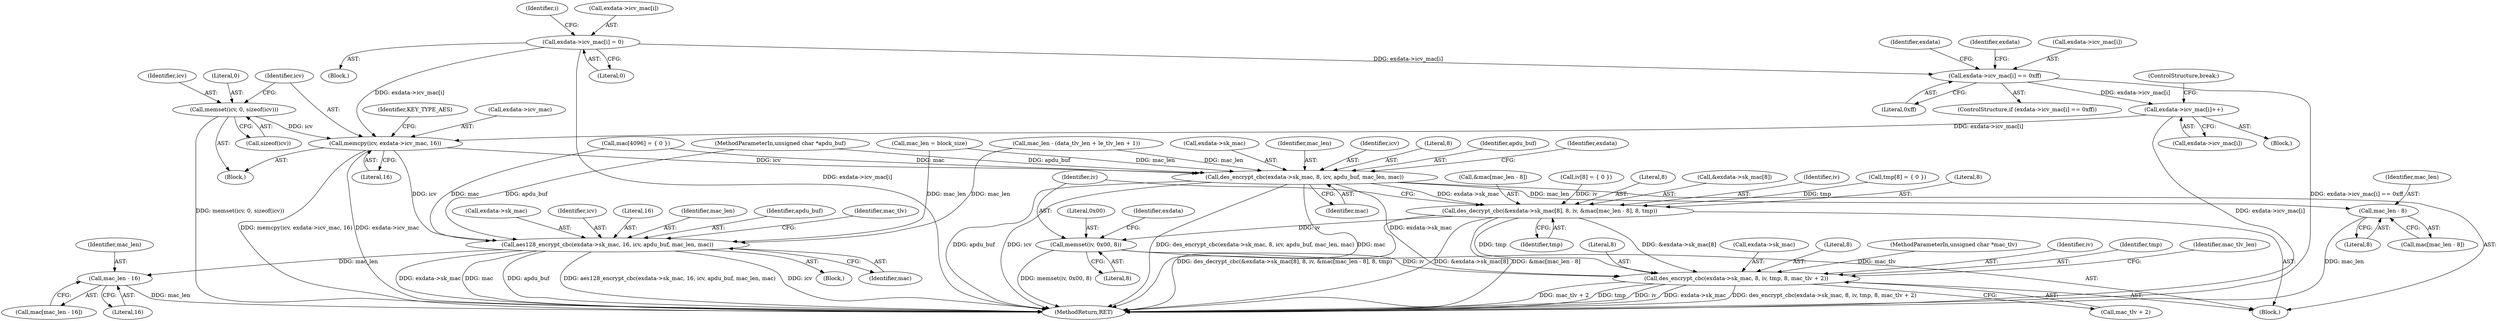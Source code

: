 digraph "0_OpenSC_8fe377e93b4b56060e5bbfb6f3142ceaeca744fa_6@API" {
"1000267" [label="(Call,memcpy(icv, exdata->icv_mac, 16))"];
"1000262" [label="(Call,memset(icv, 0, sizeof(icv)))"];
"1000255" [label="(Call,exdata->icv_mac[i]++)"];
"1000238" [label="(Call,exdata->icv_mac[i] == 0xff)"];
"1000246" [label="(Call,exdata->icv_mac[i] = 0)"];
"1000278" [label="(Call,aes128_encrypt_cbc(exdata->sk_mac, 16, icv, apdu_buf, mac_len, mac))"];
"1000294" [label="(Call,mac_len - 16)"];
"1000306" [label="(Call,des_encrypt_cbc(exdata->sk_mac, 8, icv, apdu_buf, mac_len, mac))"];
"1000315" [label="(Call,des_decrypt_cbc(&exdata->sk_mac[8], 8, iv, &mac[mac_len - 8], 8, tmp))"];
"1000332" [label="(Call,memset(iv, 0x00, 8))"];
"1000336" [label="(Call,des_encrypt_cbc(exdata->sk_mac, 8, iv, tmp, 8, mac_tlv + 2))"];
"1000327" [label="(Call,mac_len - 8)"];
"1000238" [label="(Call,exdata->icv_mac[i] == 0xff)"];
"1000335" [label="(Literal,8)"];
"1000164" [label="(Call,mac_len = block_size)"];
"1000311" [label="(Identifier,icv)"];
"1000296" [label="(Literal,16)"];
"1000239" [label="(Call,exdata->icv_mac[i])"];
"1000275" [label="(Identifier,KEY_TYPE_AES)"];
"1000284" [label="(Identifier,apdu_buf)"];
"1000327" [label="(Call,mac_len - 8)"];
"1000343" [label="(Literal,8)"];
"1000254" [label="(Block,)"];
"1000244" [label="(Literal,0xff)"];
"1000262" [label="(Call,memset(icv, 0, sizeof(icv)))"];
"1000258" [label="(Identifier,exdata)"];
"1000286" [label="(Identifier,mac)"];
"1000315" [label="(Call,des_decrypt_cbc(&exdata->sk_mac[8], 8, iv, &mac[mac_len - 8], 8, tmp))"];
"1000328" [label="(Identifier,mac_len)"];
"1000342" [label="(Identifier,tmp)"];
"1000255" [label="(Call,exdata->icv_mac[i]++)"];
"1000223" [label="(Call,mac_len - (data_tlv_len + le_tlv_len + 1))"];
"1000289" [label="(Identifier,mac_tlv)"];
"1000245" [label="(Block,)"];
"1000314" [label="(Identifier,mac)"];
"1000336" [label="(Call,des_encrypt_cbc(exdata->sk_mac, 8, iv, tmp, 8, mac_tlv + 2))"];
"1000316" [label="(Call,&exdata->sk_mac[8])"];
"1000306" [label="(Call,des_encrypt_cbc(exdata->sk_mac, 8, icv, apdu_buf, mac_len, mac))"];
"1000122" [label="(Call,mac[4096] = { 0 })"];
"1000323" [label="(Identifier,iv)"];
"1000272" [label="(Literal,16)"];
"1000279" [label="(Call,exdata->sk_mac)"];
"1000304" [label="(Call,tmp[8] = { 0 })"];
"1000269" [label="(Call,exdata->icv_mac)"];
"1000337" [label="(Call,exdata->sk_mac)"];
"1000334" [label="(Literal,0x00)"];
"1000310" [label="(Literal,8)"];
"1000267" [label="(Call,memcpy(icv, exdata->icv_mac, 16))"];
"1000355" [label="(MethodReturn,RET)"];
"1000265" [label="(Call,sizeof(icv))"];
"1000261" [label="(ControlStructure,break;)"];
"1000312" [label="(Identifier,apdu_buf)"];
"1000277" [label="(Block,)"];
"1000330" [label="(Literal,8)"];
"1000319" [label="(Identifier,exdata)"];
"1000292" [label="(Call,mac[mac_len - 16])"];
"1000295" [label="(Identifier,mac_len)"];
"1000333" [label="(Identifier,iv)"];
"1000340" [label="(Literal,8)"];
"1000344" [label="(Call,mac_tlv + 2)"];
"1000235" [label="(Identifier,i)"];
"1000263" [label="(Identifier,icv)"];
"1000299" [label="(Block,)"];
"1000256" [label="(Call,exdata->icv_mac[i])"];
"1000264" [label="(Literal,0)"];
"1000252" [label="(Literal,0)"];
"1000247" [label="(Call,exdata->icv_mac[i])"];
"1000324" [label="(Call,&mac[mac_len - 8])"];
"1000325" [label="(Call,mac[mac_len - 8])"];
"1000108" [label="(MethodParameterIn,unsigned char *mac_tlv)"];
"1000237" [label="(ControlStructure,if (exdata->icv_mac[i] == 0xff))"];
"1000301" [label="(Call,iv[8] = { 0 })"];
"1000278" [label="(Call,aes128_encrypt_cbc(exdata->sk_mac, 16, icv, apdu_buf, mac_len, mac))"];
"1000307" [label="(Call,exdata->sk_mac)"];
"1000341" [label="(Identifier,iv)"];
"1000283" [label="(Identifier,icv)"];
"1000332" [label="(Call,memset(iv, 0x00, 8))"];
"1000338" [label="(Identifier,exdata)"];
"1000282" [label="(Literal,16)"];
"1000313" [label="(Identifier,mac_len)"];
"1000294" [label="(Call,mac_len - 16)"];
"1000285" [label="(Identifier,mac_len)"];
"1000331" [label="(Identifier,tmp)"];
"1000349" [label="(Identifier,mac_tlv_len)"];
"1000268" [label="(Identifier,icv)"];
"1000329" [label="(Literal,8)"];
"1000322" [label="(Literal,8)"];
"1000111" [label="(Block,)"];
"1000249" [label="(Identifier,exdata)"];
"1000105" [label="(MethodParameterIn,unsigned char *apdu_buf)"];
"1000246" [label="(Call,exdata->icv_mac[i] = 0)"];
"1000267" -> "1000111"  [label="AST: "];
"1000267" -> "1000272"  [label="CFG: "];
"1000268" -> "1000267"  [label="AST: "];
"1000269" -> "1000267"  [label="AST: "];
"1000272" -> "1000267"  [label="AST: "];
"1000275" -> "1000267"  [label="CFG: "];
"1000267" -> "1000355"  [label="DDG: exdata->icv_mac"];
"1000267" -> "1000355"  [label="DDG: memcpy(icv, exdata->icv_mac, 16)"];
"1000262" -> "1000267"  [label="DDG: icv"];
"1000255" -> "1000267"  [label="DDG: exdata->icv_mac[i]"];
"1000246" -> "1000267"  [label="DDG: exdata->icv_mac[i]"];
"1000267" -> "1000278"  [label="DDG: icv"];
"1000267" -> "1000306"  [label="DDG: icv"];
"1000262" -> "1000111"  [label="AST: "];
"1000262" -> "1000265"  [label="CFG: "];
"1000263" -> "1000262"  [label="AST: "];
"1000264" -> "1000262"  [label="AST: "];
"1000265" -> "1000262"  [label="AST: "];
"1000268" -> "1000262"  [label="CFG: "];
"1000262" -> "1000355"  [label="DDG: memset(icv, 0, sizeof(icv))"];
"1000255" -> "1000254"  [label="AST: "];
"1000255" -> "1000256"  [label="CFG: "];
"1000256" -> "1000255"  [label="AST: "];
"1000261" -> "1000255"  [label="CFG: "];
"1000255" -> "1000355"  [label="DDG: exdata->icv_mac[i]"];
"1000238" -> "1000255"  [label="DDG: exdata->icv_mac[i]"];
"1000238" -> "1000237"  [label="AST: "];
"1000238" -> "1000244"  [label="CFG: "];
"1000239" -> "1000238"  [label="AST: "];
"1000244" -> "1000238"  [label="AST: "];
"1000249" -> "1000238"  [label="CFG: "];
"1000258" -> "1000238"  [label="CFG: "];
"1000238" -> "1000355"  [label="DDG: exdata->icv_mac[i] == 0xff"];
"1000246" -> "1000238"  [label="DDG: exdata->icv_mac[i]"];
"1000246" -> "1000245"  [label="AST: "];
"1000246" -> "1000252"  [label="CFG: "];
"1000247" -> "1000246"  [label="AST: "];
"1000252" -> "1000246"  [label="AST: "];
"1000235" -> "1000246"  [label="CFG: "];
"1000246" -> "1000355"  [label="DDG: exdata->icv_mac[i]"];
"1000278" -> "1000277"  [label="AST: "];
"1000278" -> "1000286"  [label="CFG: "];
"1000279" -> "1000278"  [label="AST: "];
"1000282" -> "1000278"  [label="AST: "];
"1000283" -> "1000278"  [label="AST: "];
"1000284" -> "1000278"  [label="AST: "];
"1000285" -> "1000278"  [label="AST: "];
"1000286" -> "1000278"  [label="AST: "];
"1000289" -> "1000278"  [label="CFG: "];
"1000278" -> "1000355"  [label="DDG: mac"];
"1000278" -> "1000355"  [label="DDG: apdu_buf"];
"1000278" -> "1000355"  [label="DDG: aes128_encrypt_cbc(exdata->sk_mac, 16, icv, apdu_buf, mac_len, mac)"];
"1000278" -> "1000355"  [label="DDG: icv"];
"1000278" -> "1000355"  [label="DDG: exdata->sk_mac"];
"1000105" -> "1000278"  [label="DDG: apdu_buf"];
"1000223" -> "1000278"  [label="DDG: mac_len"];
"1000164" -> "1000278"  [label="DDG: mac_len"];
"1000122" -> "1000278"  [label="DDG: mac"];
"1000278" -> "1000294"  [label="DDG: mac_len"];
"1000294" -> "1000292"  [label="AST: "];
"1000294" -> "1000296"  [label="CFG: "];
"1000295" -> "1000294"  [label="AST: "];
"1000296" -> "1000294"  [label="AST: "];
"1000292" -> "1000294"  [label="CFG: "];
"1000294" -> "1000355"  [label="DDG: mac_len"];
"1000306" -> "1000299"  [label="AST: "];
"1000306" -> "1000314"  [label="CFG: "];
"1000307" -> "1000306"  [label="AST: "];
"1000310" -> "1000306"  [label="AST: "];
"1000311" -> "1000306"  [label="AST: "];
"1000312" -> "1000306"  [label="AST: "];
"1000313" -> "1000306"  [label="AST: "];
"1000314" -> "1000306"  [label="AST: "];
"1000319" -> "1000306"  [label="CFG: "];
"1000306" -> "1000355"  [label="DDG: apdu_buf"];
"1000306" -> "1000355"  [label="DDG: icv"];
"1000306" -> "1000355"  [label="DDG: des_encrypt_cbc(exdata->sk_mac, 8, icv, apdu_buf, mac_len, mac)"];
"1000306" -> "1000355"  [label="DDG: mac"];
"1000105" -> "1000306"  [label="DDG: apdu_buf"];
"1000223" -> "1000306"  [label="DDG: mac_len"];
"1000164" -> "1000306"  [label="DDG: mac_len"];
"1000122" -> "1000306"  [label="DDG: mac"];
"1000306" -> "1000315"  [label="DDG: exdata->sk_mac"];
"1000306" -> "1000327"  [label="DDG: mac_len"];
"1000306" -> "1000336"  [label="DDG: exdata->sk_mac"];
"1000315" -> "1000299"  [label="AST: "];
"1000315" -> "1000331"  [label="CFG: "];
"1000316" -> "1000315"  [label="AST: "];
"1000322" -> "1000315"  [label="AST: "];
"1000323" -> "1000315"  [label="AST: "];
"1000324" -> "1000315"  [label="AST: "];
"1000330" -> "1000315"  [label="AST: "];
"1000331" -> "1000315"  [label="AST: "];
"1000333" -> "1000315"  [label="CFG: "];
"1000315" -> "1000355"  [label="DDG: des_decrypt_cbc(&exdata->sk_mac[8], 8, iv, &mac[mac_len - 8], 8, tmp)"];
"1000315" -> "1000355"  [label="DDG: &exdata->sk_mac[8]"];
"1000315" -> "1000355"  [label="DDG: &mac[mac_len - 8]"];
"1000301" -> "1000315"  [label="DDG: iv"];
"1000304" -> "1000315"  [label="DDG: tmp"];
"1000315" -> "1000332"  [label="DDG: iv"];
"1000315" -> "1000336"  [label="DDG: &exdata->sk_mac[8]"];
"1000315" -> "1000336"  [label="DDG: tmp"];
"1000332" -> "1000299"  [label="AST: "];
"1000332" -> "1000335"  [label="CFG: "];
"1000333" -> "1000332"  [label="AST: "];
"1000334" -> "1000332"  [label="AST: "];
"1000335" -> "1000332"  [label="AST: "];
"1000338" -> "1000332"  [label="CFG: "];
"1000332" -> "1000355"  [label="DDG: memset(iv, 0x00, 8)"];
"1000332" -> "1000336"  [label="DDG: iv"];
"1000336" -> "1000299"  [label="AST: "];
"1000336" -> "1000344"  [label="CFG: "];
"1000337" -> "1000336"  [label="AST: "];
"1000340" -> "1000336"  [label="AST: "];
"1000341" -> "1000336"  [label="AST: "];
"1000342" -> "1000336"  [label="AST: "];
"1000343" -> "1000336"  [label="AST: "];
"1000344" -> "1000336"  [label="AST: "];
"1000349" -> "1000336"  [label="CFG: "];
"1000336" -> "1000355"  [label="DDG: des_encrypt_cbc(exdata->sk_mac, 8, iv, tmp, 8, mac_tlv + 2)"];
"1000336" -> "1000355"  [label="DDG: mac_tlv + 2"];
"1000336" -> "1000355"  [label="DDG: tmp"];
"1000336" -> "1000355"  [label="DDG: iv"];
"1000336" -> "1000355"  [label="DDG: exdata->sk_mac"];
"1000108" -> "1000336"  [label="DDG: mac_tlv"];
"1000327" -> "1000325"  [label="AST: "];
"1000327" -> "1000329"  [label="CFG: "];
"1000328" -> "1000327"  [label="AST: "];
"1000329" -> "1000327"  [label="AST: "];
"1000325" -> "1000327"  [label="CFG: "];
"1000327" -> "1000355"  [label="DDG: mac_len"];
}
